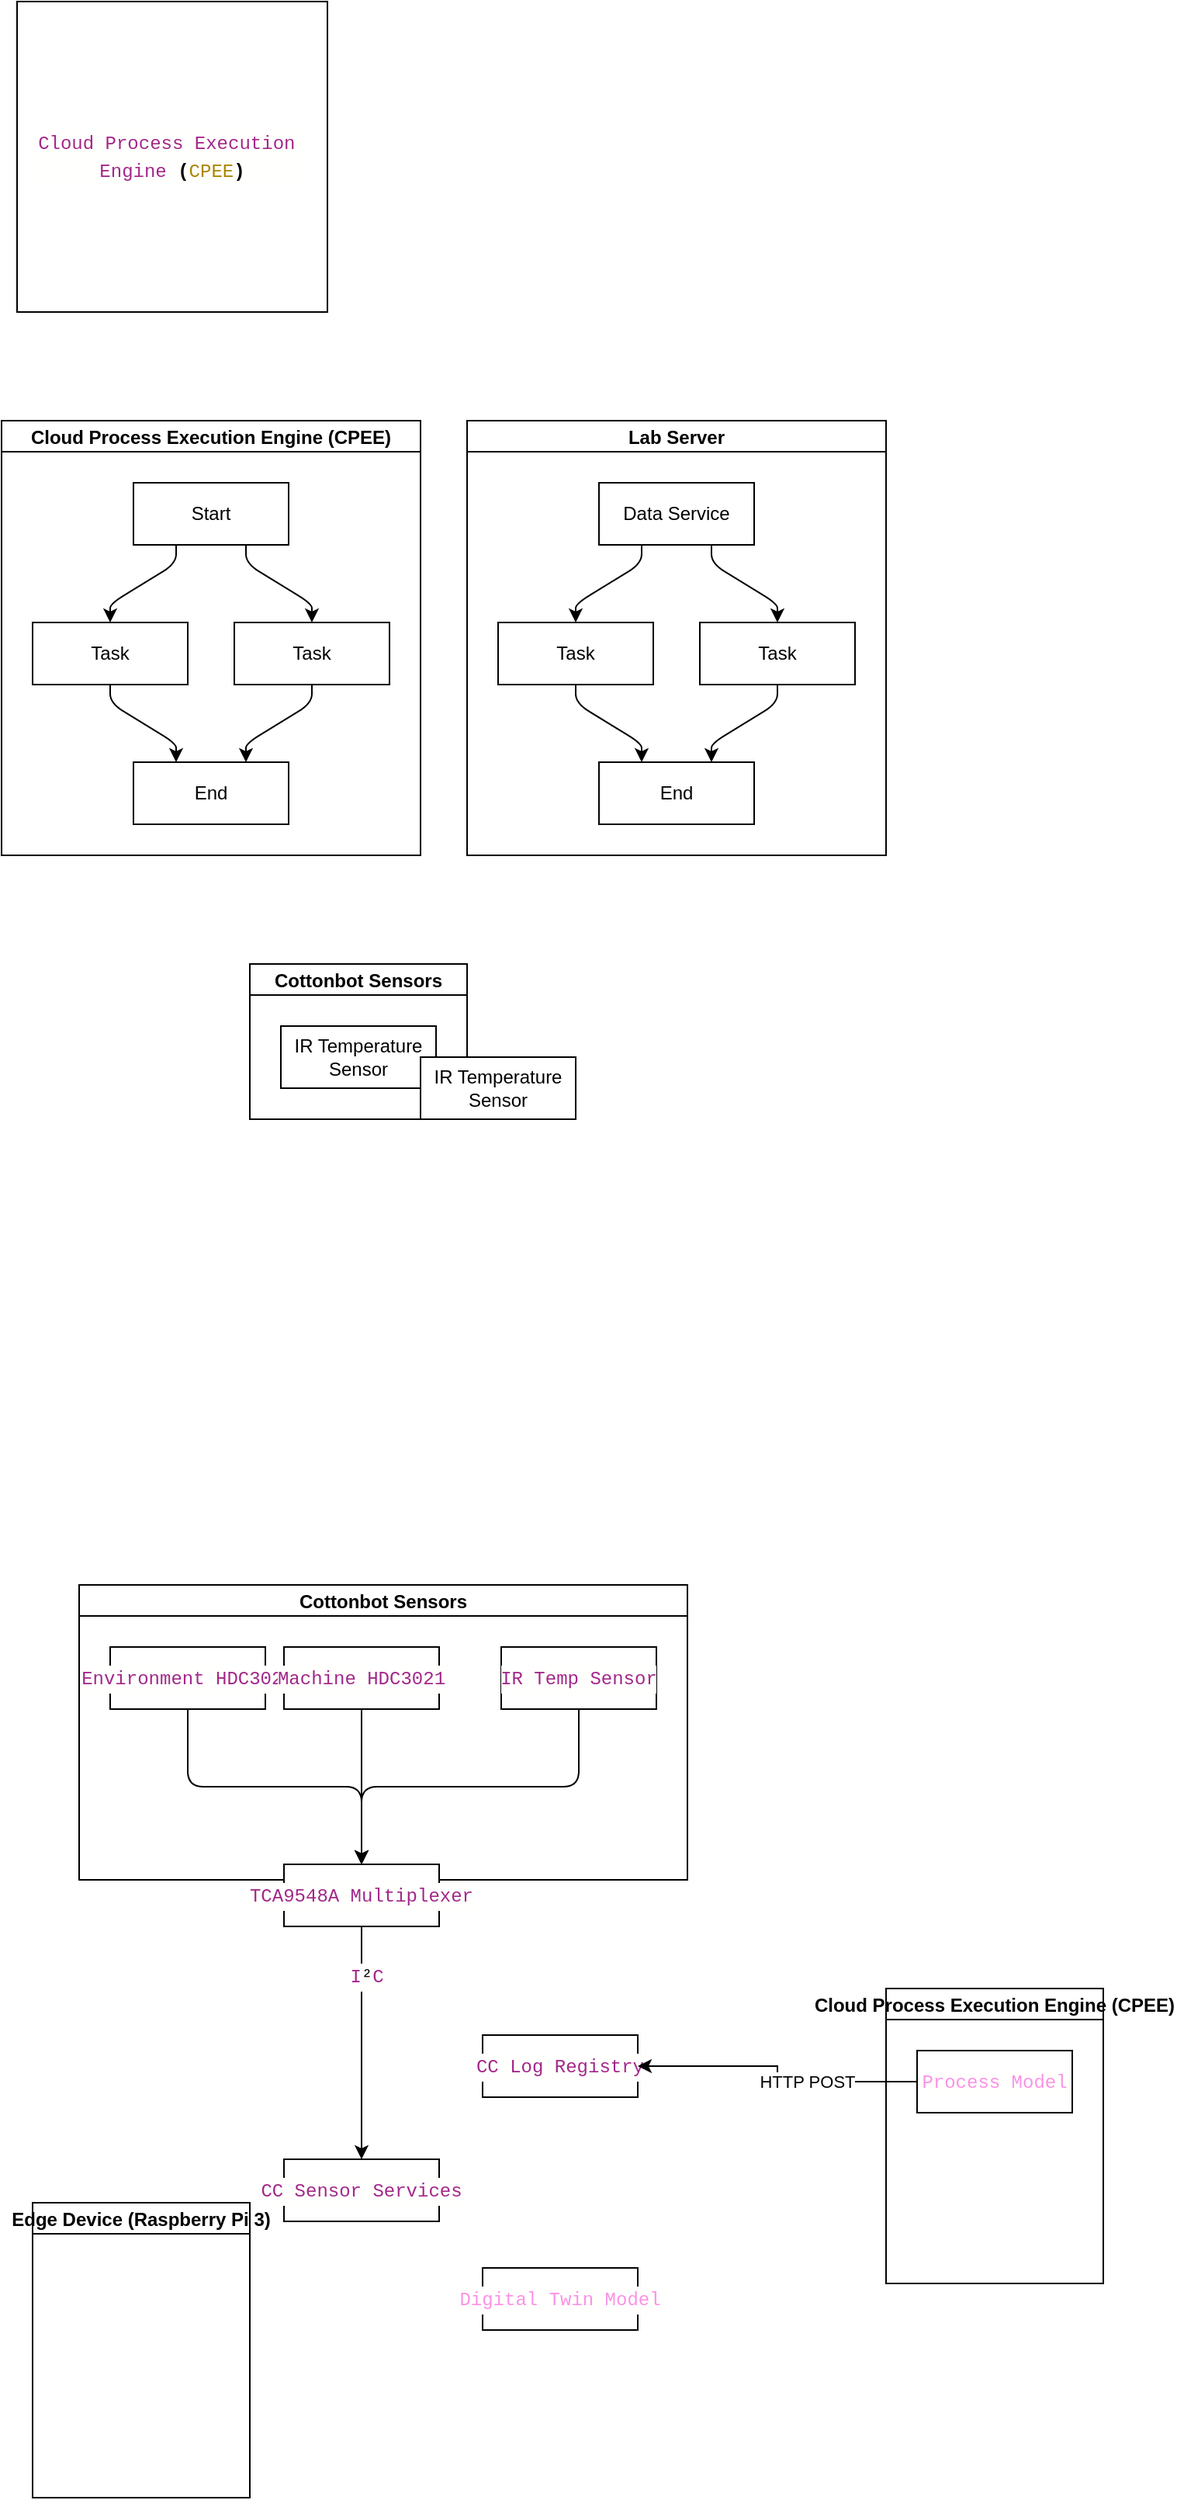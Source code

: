 <mxfile version="28.1.2">
  <diagram name="Page-1" id="sNauW_t54tCysDLgr2Dm">
    <mxGraphModel dx="849" dy="563" grid="1" gridSize="10" guides="1" tooltips="1" connect="1" arrows="1" fold="1" page="1" pageScale="1" pageWidth="827" pageHeight="1169" math="0" shadow="0">
      <root>
        <mxCell id="0" />
        <mxCell id="1" parent="0" />
        <mxCell id="FacBM-iOfbhJ3n8tUQV5-1" value="&lt;div style=&quot;text-align: start; color: rgb(0, 0, 0); background-color: rgb(255, 255, 254); font-family: Menlo, Monaco, &amp;quot;Courier New&amp;quot;, monospace; line-height: 18px; white-space: pre;&quot;&gt;&lt;span style=&quot;color: rgb(162, 40, 137);&quot;&gt;Cloud&lt;/span&gt; &lt;span style=&quot;color: rgb(162, 40, 137);&quot;&gt;Process&lt;/span&gt; &lt;span style=&quot;color: rgb(162, 40, 137);&quot;&gt;Execution&lt;/span&gt;&amp;nbsp;&lt;/div&gt;&lt;div style=&quot;color: rgb(0, 0, 0); background-color: rgb(255, 255, 254); font-family: Menlo, Monaco, &amp;quot;Courier New&amp;quot;, monospace; line-height: 18px; white-space: pre;&quot;&gt;&lt;span style=&quot;color: rgb(162, 40, 137);&quot;&gt;Engine&lt;/span&gt; &lt;span style=&quot;font-weight: bold;&quot;&gt;(&lt;/span&gt;&lt;span style=&quot;color: rgb(170, 133, 0);&quot;&gt;CPEE&lt;/span&gt;&lt;span style=&quot;font-weight: bold;&quot;&gt;)&lt;/span&gt;&lt;br&gt;&lt;/div&gt;" style="whiteSpace=wrap;html=1;aspect=fixed;" parent="1" vertex="1">
          <mxGeometry x="40" y="240" width="200" height="200" as="geometry" />
        </mxCell>
        <mxCell id="_XdUhHh0zTV-7-86hAuY-1" value="Cloud Process Execution Engine (CPEE)" style="swimlane;startSize=20;horizontal=1;childLayout=flowLayout;flowOrientation=north;resizable=0;interRankCellSpacing=50;containerType=tree;fontSize=12;" vertex="1" parent="1">
          <mxGeometry x="30" y="510" width="270" height="280" as="geometry" />
        </mxCell>
        <mxCell id="_XdUhHh0zTV-7-86hAuY-2" value="Start" style="whiteSpace=wrap;html=1;" vertex="1" parent="_XdUhHh0zTV-7-86hAuY-1">
          <mxGeometry x="85" y="40" width="100" height="40" as="geometry" />
        </mxCell>
        <mxCell id="_XdUhHh0zTV-7-86hAuY-3" value="Task" style="whiteSpace=wrap;html=1;" vertex="1" parent="_XdUhHh0zTV-7-86hAuY-1">
          <mxGeometry x="20" y="130" width="100" height="40" as="geometry" />
        </mxCell>
        <mxCell id="_XdUhHh0zTV-7-86hAuY-4" value="" style="html=1;rounded=1;curved=0;sourcePerimeterSpacing=0;targetPerimeterSpacing=0;startSize=6;endSize=6;noEdgeStyle=1;orthogonal=1;" edge="1" parent="_XdUhHh0zTV-7-86hAuY-1" source="_XdUhHh0zTV-7-86hAuY-2" target="_XdUhHh0zTV-7-86hAuY-3">
          <mxGeometry relative="1" as="geometry">
            <Array as="points">
              <mxPoint x="112.5" y="92" />
              <mxPoint x="70" y="118" />
            </Array>
          </mxGeometry>
        </mxCell>
        <mxCell id="_XdUhHh0zTV-7-86hAuY-5" value="Task" style="whiteSpace=wrap;html=1;" vertex="1" parent="_XdUhHh0zTV-7-86hAuY-1">
          <mxGeometry x="150" y="130" width="100" height="40" as="geometry" />
        </mxCell>
        <mxCell id="_XdUhHh0zTV-7-86hAuY-6" value="" style="html=1;rounded=1;curved=0;sourcePerimeterSpacing=0;targetPerimeterSpacing=0;startSize=6;endSize=6;noEdgeStyle=1;orthogonal=1;" edge="1" parent="_XdUhHh0zTV-7-86hAuY-1" source="_XdUhHh0zTV-7-86hAuY-2" target="_XdUhHh0zTV-7-86hAuY-5">
          <mxGeometry relative="1" as="geometry">
            <Array as="points">
              <mxPoint x="157.5" y="92" />
              <mxPoint x="200" y="118" />
            </Array>
          </mxGeometry>
        </mxCell>
        <mxCell id="_XdUhHh0zTV-7-86hAuY-7" value="End" style="whiteSpace=wrap;html=1;" vertex="1" parent="_XdUhHh0zTV-7-86hAuY-1">
          <mxGeometry x="85" y="220" width="100" height="40" as="geometry" />
        </mxCell>
        <mxCell id="_XdUhHh0zTV-7-86hAuY-8" value="" style="html=1;rounded=1;curved=0;sourcePerimeterSpacing=0;targetPerimeterSpacing=0;startSize=6;endSize=6;noEdgeStyle=1;orthogonal=1;" edge="1" parent="_XdUhHh0zTV-7-86hAuY-1" source="_XdUhHh0zTV-7-86hAuY-3" target="_XdUhHh0zTV-7-86hAuY-7">
          <mxGeometry relative="1" as="geometry">
            <Array as="points">
              <mxPoint x="70" y="182" />
              <mxPoint x="112.5" y="208" />
            </Array>
          </mxGeometry>
        </mxCell>
        <mxCell id="_XdUhHh0zTV-7-86hAuY-9" value="" style="html=1;rounded=1;curved=0;sourcePerimeterSpacing=0;targetPerimeterSpacing=0;startSize=6;endSize=6;noEdgeStyle=1;orthogonal=1;" edge="1" parent="_XdUhHh0zTV-7-86hAuY-1" source="_XdUhHh0zTV-7-86hAuY-5" target="_XdUhHh0zTV-7-86hAuY-7">
          <mxGeometry relative="1" as="geometry">
            <Array as="points">
              <mxPoint x="200" y="182" />
              <mxPoint x="157.5" y="208" />
            </Array>
          </mxGeometry>
        </mxCell>
        <mxCell id="_XdUhHh0zTV-7-86hAuY-10" value="Lab Server" style="swimlane;startSize=20;horizontal=1;childLayout=flowLayout;flowOrientation=north;resizable=0;interRankCellSpacing=50;containerType=tree;fontSize=12;" vertex="1" parent="1">
          <mxGeometry x="330" y="510" width="270" height="280" as="geometry" />
        </mxCell>
        <mxCell id="_XdUhHh0zTV-7-86hAuY-11" value="Data Service" style="whiteSpace=wrap;html=1;" vertex="1" parent="_XdUhHh0zTV-7-86hAuY-10">
          <mxGeometry x="85" y="40" width="100" height="40" as="geometry" />
        </mxCell>
        <mxCell id="_XdUhHh0zTV-7-86hAuY-12" value="Task" style="whiteSpace=wrap;html=1;" vertex="1" parent="_XdUhHh0zTV-7-86hAuY-10">
          <mxGeometry x="20" y="130" width="100" height="40" as="geometry" />
        </mxCell>
        <mxCell id="_XdUhHh0zTV-7-86hAuY-13" value="" style="html=1;rounded=1;curved=0;sourcePerimeterSpacing=0;targetPerimeterSpacing=0;startSize=6;endSize=6;noEdgeStyle=1;orthogonal=1;" edge="1" parent="_XdUhHh0zTV-7-86hAuY-10" source="_XdUhHh0zTV-7-86hAuY-11" target="_XdUhHh0zTV-7-86hAuY-12">
          <mxGeometry relative="1" as="geometry">
            <Array as="points">
              <mxPoint x="112.5" y="92" />
              <mxPoint x="70" y="118" />
            </Array>
          </mxGeometry>
        </mxCell>
        <mxCell id="_XdUhHh0zTV-7-86hAuY-14" value="Task" style="whiteSpace=wrap;html=1;" vertex="1" parent="_XdUhHh0zTV-7-86hAuY-10">
          <mxGeometry x="150" y="130" width="100" height="40" as="geometry" />
        </mxCell>
        <mxCell id="_XdUhHh0zTV-7-86hAuY-15" value="" style="html=1;rounded=1;curved=0;sourcePerimeterSpacing=0;targetPerimeterSpacing=0;startSize=6;endSize=6;noEdgeStyle=1;orthogonal=1;" edge="1" parent="_XdUhHh0zTV-7-86hAuY-10" source="_XdUhHh0zTV-7-86hAuY-11" target="_XdUhHh0zTV-7-86hAuY-14">
          <mxGeometry relative="1" as="geometry">
            <Array as="points">
              <mxPoint x="157.5" y="92" />
              <mxPoint x="200" y="118" />
            </Array>
          </mxGeometry>
        </mxCell>
        <mxCell id="_XdUhHh0zTV-7-86hAuY-16" value="End" style="whiteSpace=wrap;html=1;" vertex="1" parent="_XdUhHh0zTV-7-86hAuY-10">
          <mxGeometry x="85" y="220" width="100" height="40" as="geometry" />
        </mxCell>
        <mxCell id="_XdUhHh0zTV-7-86hAuY-17" value="" style="html=1;rounded=1;curved=0;sourcePerimeterSpacing=0;targetPerimeterSpacing=0;startSize=6;endSize=6;noEdgeStyle=1;orthogonal=1;" edge="1" parent="_XdUhHh0zTV-7-86hAuY-10" source="_XdUhHh0zTV-7-86hAuY-12" target="_XdUhHh0zTV-7-86hAuY-16">
          <mxGeometry relative="1" as="geometry">
            <Array as="points">
              <mxPoint x="70" y="182" />
              <mxPoint x="112.5" y="208" />
            </Array>
          </mxGeometry>
        </mxCell>
        <mxCell id="_XdUhHh0zTV-7-86hAuY-18" value="" style="html=1;rounded=1;curved=0;sourcePerimeterSpacing=0;targetPerimeterSpacing=0;startSize=6;endSize=6;noEdgeStyle=1;orthogonal=1;" edge="1" parent="_XdUhHh0zTV-7-86hAuY-10" source="_XdUhHh0zTV-7-86hAuY-14" target="_XdUhHh0zTV-7-86hAuY-16">
          <mxGeometry relative="1" as="geometry">
            <Array as="points">
              <mxPoint x="200" y="182" />
              <mxPoint x="157.5" y="208" />
            </Array>
          </mxGeometry>
        </mxCell>
        <mxCell id="_XdUhHh0zTV-7-86hAuY-19" value="Cottonbot Sensors" style="swimlane;startSize=20;horizontal=1;childLayout=flowLayout;flowOrientation=north;resizable=0;interRankCellSpacing=50;containerType=tree;fontSize=12;" vertex="1" parent="1">
          <mxGeometry x="190" y="860" width="140" height="100" as="geometry" />
        </mxCell>
        <mxCell id="_XdUhHh0zTV-7-86hAuY-20" value="IR Temperature Sensor" style="whiteSpace=wrap;html=1;" vertex="1" parent="_XdUhHh0zTV-7-86hAuY-19">
          <mxGeometry x="20" y="40" width="100" height="40" as="geometry" />
        </mxCell>
        <mxCell id="_XdUhHh0zTV-7-86hAuY-33" value="IR Temperature Sensor" style="whiteSpace=wrap;html=1;" vertex="1" parent="1">
          <mxGeometry x="300" y="920" width="100" height="40" as="geometry" />
        </mxCell>
        <mxCell id="_XdUhHh0zTV-7-86hAuY-34" value="Cottonbot Sensors" style="swimlane;startSize=20;horizontal=1;childLayout=treeLayout;horizontalTree=0;sortEdges=1;resizable=0;containerType=tree;fontSize=12;" vertex="1" parent="1">
          <mxGeometry x="80" y="1260" width="392" height="190" as="geometry" />
        </mxCell>
        <mxCell id="_XdUhHh0zTV-7-86hAuY-35" value="&lt;div style=&quot;text-align: start; color: rgb(0, 0, 0); background-color: rgb(255, 255, 254); font-family: Menlo, Monaco, &amp;quot;Courier New&amp;quot;, monospace; line-height: 18px; white-space: pre;&quot;&gt;&lt;div style=&quot;color: rgb(0, 0, 0); background-color: rgb(255, 255, 254); line-height: 18px;&quot;&gt;&lt;span style=&quot;color: rgb(162, 40, 137);&quot;&gt;Environment&lt;/span&gt; &lt;span style=&quot;color: rgb(162, 40, 137);&quot;&gt;HDC3021&lt;/span&gt;&lt;/div&gt;&lt;/div&gt;" style="whiteSpace=wrap;html=1;" vertex="1" parent="_XdUhHh0zTV-7-86hAuY-34">
          <mxGeometry x="20" y="40" width="100" height="40" as="geometry" />
        </mxCell>
        <mxCell id="_XdUhHh0zTV-7-86hAuY-40" value="&lt;div style=&quot;text-align: start; color: rgb(0, 0, 0); background-color: rgb(255, 255, 254); font-family: Menlo, Monaco, &amp;quot;Courier New&amp;quot;, monospace; line-height: 18px; white-space: pre;&quot;&gt;&lt;div style=&quot;color: rgb(0, 0, 0); background-color: rgb(255, 255, 254); line-height: 18px;&quot;&gt;&lt;span style=&quot;color: rgb(162, 40, 137);&quot;&gt;Machine&lt;/span&gt; &lt;span style=&quot;color: rgb(162, 40, 137);&quot;&gt;HDC3021&lt;/span&gt;&lt;/div&gt;&lt;/div&gt;" style="whiteSpace=wrap;html=1;" vertex="1" parent="_XdUhHh0zTV-7-86hAuY-34">
          <mxGeometry x="132.0" y="40" width="100" height="40" as="geometry" />
        </mxCell>
        <mxCell id="_XdUhHh0zTV-7-86hAuY-42" value="&lt;div style=&quot;text-align: start; color: rgb(0, 0, 0); background-color: rgb(255, 255, 254); font-family: Menlo, Monaco, &amp;quot;Courier New&amp;quot;, monospace; line-height: 18px; white-space: pre;&quot;&gt;&lt;div style=&quot;color: rgb(0, 0, 0); background-color: rgb(255, 255, 254); line-height: 18px;&quot;&gt;&lt;div style=&quot;color: rgb(0, 0, 0); background-color: rgb(255, 255, 254); line-height: 18px;&quot;&gt;&lt;span style=&quot;color: rgb(162, 40, 137);&quot;&gt;IR Temp&lt;/span&gt; &lt;span style=&quot;color: rgb(162, 40, 137);&quot;&gt;Sensor&lt;/span&gt;&lt;/div&gt;&lt;/div&gt;&lt;/div&gt;" style="whiteSpace=wrap;html=1;" vertex="1" parent="_XdUhHh0zTV-7-86hAuY-34">
          <mxGeometry x="272.0" y="40" width="100" height="40" as="geometry" />
        </mxCell>
        <mxCell id="_XdUhHh0zTV-7-86hAuY-51" style="edgeStyle=orthogonalEdgeStyle;rounded=0;orthogonalLoop=1;jettySize=auto;html=1;exitX=0.5;exitY=1;exitDx=0;exitDy=0;entryX=0.5;entryY=0;entryDx=0;entryDy=0;" edge="1" parent="1" source="_XdUhHh0zTV-7-86hAuY-36" target="_XdUhHh0zTV-7-86hAuY-50">
          <mxGeometry relative="1" as="geometry">
            <mxPoint x="330" y="1590" as="targetPoint" />
          </mxGeometry>
        </mxCell>
        <mxCell id="_XdUhHh0zTV-7-86hAuY-53" value="&lt;div style=&quot;text-align: start; color: rgb(0, 0, 0); background-color: rgb(255, 255, 254); font-family: Menlo, Monaco, &amp;quot;Courier New&amp;quot;, monospace; font-size: 12px; line-height: 18px; white-space: pre;&quot;&gt;&lt;span style=&quot;color: rgb(162, 40, 137);&quot;&gt;I&lt;/span&gt;²&lt;span style=&quot;color: rgb(162, 40, 137);&quot;&gt;C&lt;/span&gt;&lt;/div&gt;" style="edgeLabel;html=1;align=center;verticalAlign=middle;resizable=0;points=[];" vertex="1" connectable="0" parent="_XdUhHh0zTV-7-86hAuY-51">
          <mxGeometry x="-0.583" y="2" relative="1" as="geometry">
            <mxPoint x="1" as="offset" />
          </mxGeometry>
        </mxCell>
        <mxCell id="_XdUhHh0zTV-7-86hAuY-36" value="&lt;div style=&quot;text-align: start; color: rgb(0, 0, 0); background-color: rgb(255, 255, 254); font-family: Menlo, Monaco, &amp;quot;Courier New&amp;quot;, monospace; line-height: 18px; white-space: pre;&quot;&gt;&lt;span style=&quot;color: rgb(162, 40, 137);&quot;&gt;TCA9548A&lt;/span&gt; &lt;span style=&quot;color: rgb(162, 40, 137);&quot;&gt;Multiplexer&lt;/span&gt;&lt;/div&gt;" style="whiteSpace=wrap;html=1;" vertex="1" parent="1">
          <mxGeometry x="212" y="1440" width="100" height="40" as="geometry" />
        </mxCell>
        <mxCell id="_XdUhHh0zTV-7-86hAuY-41" style="edgeStyle=orthogonalEdgeStyle;rounded=0;orthogonalLoop=1;jettySize=auto;html=1;entryX=0.5;entryY=0;entryDx=0;entryDy=0;" edge="1" parent="1" source="_XdUhHh0zTV-7-86hAuY-40" target="_XdUhHh0zTV-7-86hAuY-36">
          <mxGeometry relative="1" as="geometry" />
        </mxCell>
        <mxCell id="_XdUhHh0zTV-7-86hAuY-37" value="" style="edgeStyle=elbowEdgeStyle;elbow=vertical;html=1;rounded=1;curved=0;sourcePerimeterSpacing=0;targetPerimeterSpacing=0;startSize=6;endSize=6;" edge="1" parent="1" source="_XdUhHh0zTV-7-86hAuY-35" target="_XdUhHh0zTV-7-86hAuY-36">
          <mxGeometry relative="1" as="geometry" />
        </mxCell>
        <mxCell id="_XdUhHh0zTV-7-86hAuY-45" style="edgeStyle=orthogonalEdgeStyle;rounded=1;orthogonalLoop=1;jettySize=auto;html=1;exitX=0.5;exitY=1;exitDx=0;exitDy=0;entryX=0.5;entryY=0;entryDx=0;entryDy=0;curved=0;" edge="1" parent="1" source="_XdUhHh0zTV-7-86hAuY-42" target="_XdUhHh0zTV-7-86hAuY-36">
          <mxGeometry relative="1" as="geometry" />
        </mxCell>
        <mxCell id="_XdUhHh0zTV-7-86hAuY-46" value="Edge Device (Raspberry Pi 3)" style="swimlane;startSize=20;horizontal=1;childLayout=treeLayout;horizontalTree=0;sortEdges=1;resizable=0;containerType=tree;fontSize=12;" vertex="1" parent="1">
          <mxGeometry x="50" y="1658" width="140" height="190" as="geometry" />
        </mxCell>
        <mxCell id="_XdUhHh0zTV-7-86hAuY-54" value="Cloud Process Execution Engine (CPEE)" style="swimlane;startSize=20;horizontal=1;childLayout=treeLayout;horizontalTree=0;sortEdges=1;resizable=0;containerType=tree;fontSize=12;" vertex="1" parent="1">
          <mxGeometry x="600" y="1520" width="140" height="190" as="geometry" />
        </mxCell>
        <mxCell id="_XdUhHh0zTV-7-86hAuY-56" value="&lt;div style=&quot;text-align: start; background-color: rgb(255, 255, 254); font-family: Menlo, Monaco, &amp;quot;Courier New&amp;quot;, monospace; line-height: 18px; white-space: pre; color: rgb(0, 0, 0);&quot;&gt;&lt;div style=&quot;background-color: rgb(255, 255, 254); line-height: 18px; color: rgb(0, 0, 0);&quot;&gt;&lt;font color=&quot;#fb92e6&quot;&gt;&lt;span style=&quot;caret-color: rgb(251, 146, 230);&quot;&gt;Process Model&lt;/span&gt;&lt;/font&gt;&lt;/div&gt;&lt;/div&gt;" style="whiteSpace=wrap;html=1;" vertex="1" parent="_XdUhHh0zTV-7-86hAuY-54">
          <mxGeometry x="20.0" y="40" width="100" height="40" as="geometry" />
        </mxCell>
        <mxCell id="_XdUhHh0zTV-7-86hAuY-58" value="&lt;div style=&quot;font-style: normal; font-variant-caps: normal; font-weight: normal; letter-spacing: normal; text-align: start; text-indent: 0px; text-transform: none; word-spacing: 0px; -webkit-text-stroke-width: 0px; text-decoration: none; background-color: rgb(255, 255, 254); font-family: Menlo, Monaco, &amp;quot;Courier New&amp;quot;, monospace; font-size: 12px; line-height: 18px; white-space: pre; color: rgb(0, 0, 0);&quot;&gt;&lt;div&gt;&lt;font color=&quot;#fb92e6&quot;&gt;&lt;span style=&quot;caret-color: rgb(251, 146, 230);&quot;&gt;Digital Twin Model&lt;/span&gt;&lt;/font&gt;&lt;/div&gt;&lt;/div&gt;" style="whiteSpace=wrap;html=1;" vertex="1" parent="1">
          <mxGeometry x="340.0" y="1700" width="100" height="40" as="geometry" />
        </mxCell>
        <mxCell id="_XdUhHh0zTV-7-86hAuY-50" value="&lt;div style=&quot;font-style: normal; font-variant-caps: normal; font-weight: normal; letter-spacing: normal; text-align: start; text-indent: 0px; text-transform: none; word-spacing: 0px; -webkit-text-stroke-width: 0px; text-decoration: none; color: rgb(0, 0, 0); background-color: rgb(255, 255, 254); font-family: Menlo, Monaco, &amp;quot;Courier New&amp;quot;, monospace; font-size: 12px; line-height: 18px; white-space: pre;&quot;&gt;&lt;div&gt;&lt;span style=&quot;color: rgb(162, 40, 137);&quot;&gt;CC Sensor&lt;/span&gt;&lt;span style=&quot;color: rgb(0, 0, 0);&quot;&gt; &lt;/span&gt;&lt;span style=&quot;color: rgb(162, 40, 137);&quot;&gt;Services&lt;/span&gt;&lt;/div&gt;&lt;/div&gt;" style="whiteSpace=wrap;html=1;" vertex="1" parent="1">
          <mxGeometry x="212" y="1630" width="100" height="40" as="geometry" />
        </mxCell>
        <mxCell id="_XdUhHh0zTV-7-86hAuY-60" value="&lt;div style=&quot;font-style: normal; font-variant-caps: normal; font-weight: normal; letter-spacing: normal; text-align: start; text-indent: 0px; text-transform: none; word-spacing: 0px; -webkit-text-stroke-width: 0px; text-decoration: none; color: rgb(0, 0, 0); background-color: rgb(255, 255, 254); font-family: Menlo, Monaco, &amp;quot;Courier New&amp;quot;, monospace; font-size: 12px; line-height: 18px; white-space: pre;&quot;&gt;&lt;div&gt;&lt;span style=&quot;color: rgb(162, 40, 137);&quot;&gt;CC Log Registry&lt;/span&gt;&lt;/div&gt;&lt;/div&gt;" style="whiteSpace=wrap;html=1;" vertex="1" parent="1">
          <mxGeometry x="340" y="1550" width="100" height="40" as="geometry" />
        </mxCell>
        <mxCell id="_XdUhHh0zTV-7-86hAuY-61" style="edgeStyle=orthogonalEdgeStyle;rounded=0;orthogonalLoop=1;jettySize=auto;html=1;exitX=0;exitY=0.5;exitDx=0;exitDy=0;entryX=1;entryY=0.5;entryDx=0;entryDy=0;" edge="1" parent="1" source="_XdUhHh0zTV-7-86hAuY-56" target="_XdUhHh0zTV-7-86hAuY-60">
          <mxGeometry relative="1" as="geometry" />
        </mxCell>
        <mxCell id="_XdUhHh0zTV-7-86hAuY-62" value="HTTP POST" style="edgeLabel;html=1;align=center;verticalAlign=middle;resizable=0;points=[];" vertex="1" connectable="0" parent="_XdUhHh0zTV-7-86hAuY-61">
          <mxGeometry x="-0.246" relative="1" as="geometry">
            <mxPoint as="offset" />
          </mxGeometry>
        </mxCell>
      </root>
    </mxGraphModel>
  </diagram>
</mxfile>
